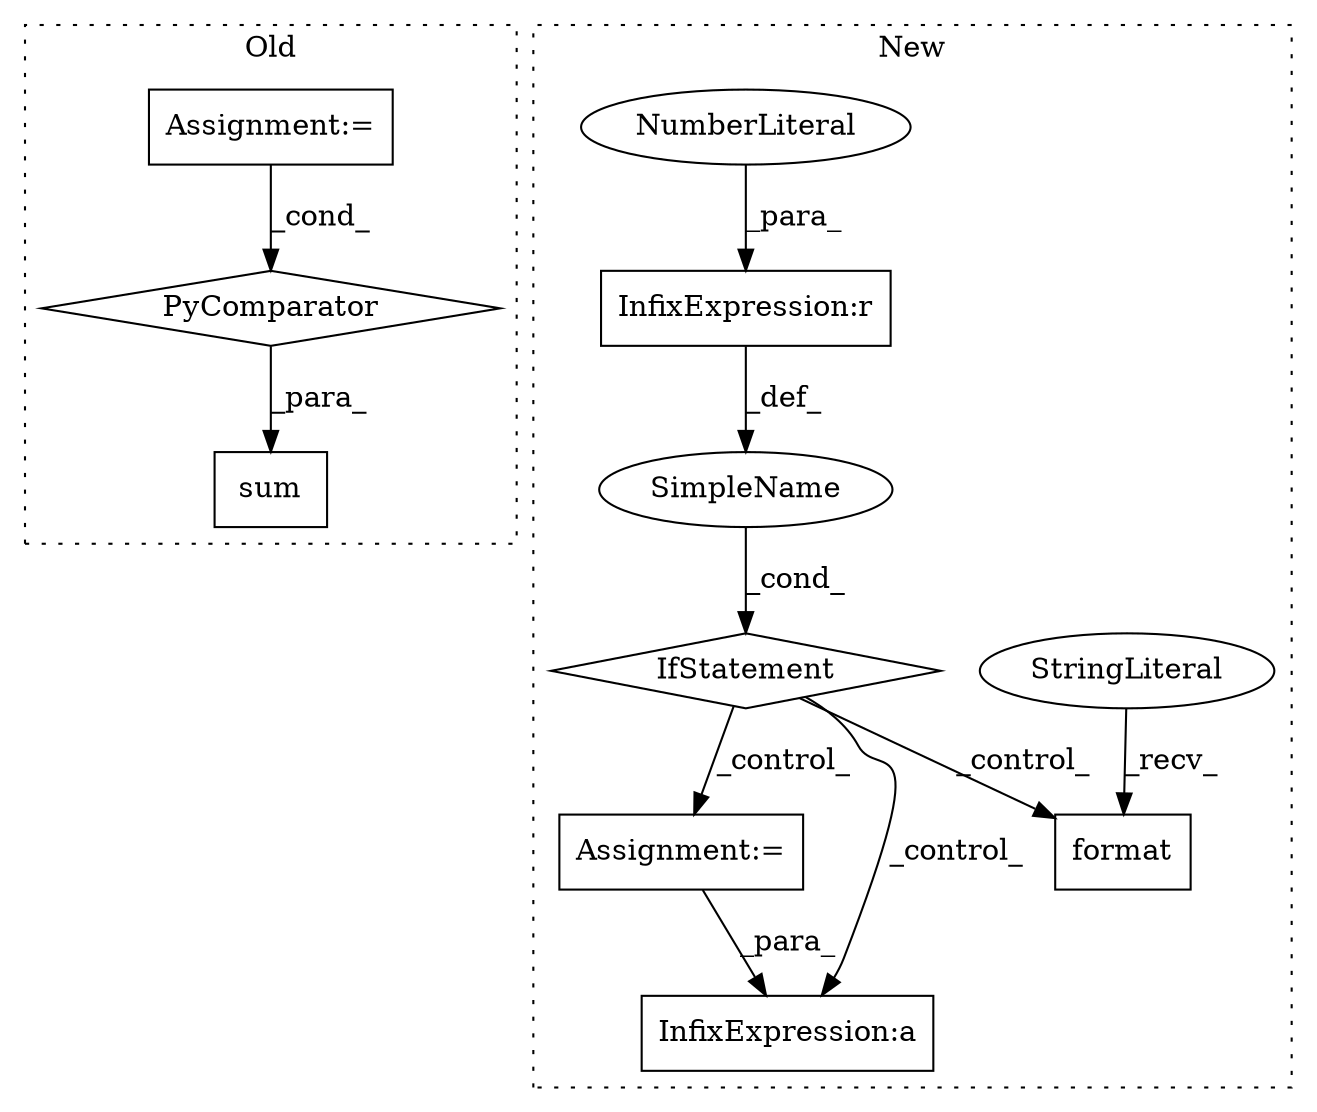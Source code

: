 digraph G {
subgraph cluster0 {
1 [label="sum" a="32" s="7070,7241" l="15,1" shape="box"];
7 [label="Assignment:=" a="7" s="7200" l="27" shape="box"];
8 [label="PyComparator" a="113" s="7200" l="27" shape="diamond"];
label = "Old";
style="dotted";
}
subgraph cluster1 {
2 [label="format" a="32" s="7412,7424" l="7,1" shape="box"];
3 [label="StringLiteral" a="45" s="7382" l="29" shape="ellipse"];
4 [label="IfStatement" a="25" s="7333,7357" l="4,2" shape="diamond"];
5 [label="SimpleName" a="42" s="" l="" shape="ellipse"];
6 [label="Assignment:=" a="7" s="7500" l="1" shape="box"];
9 [label="InfixExpression:r" a="27" s="7352" l="4" shape="box"];
10 [label="NumberLiteral" a="34" s="7356" l="1" shape="ellipse"];
11 [label="InfixExpression:a" a="27" s="7586" l="3" shape="box"];
label = "New";
style="dotted";
}
3 -> 2 [label="_recv_"];
4 -> 6 [label="_control_"];
4 -> 2 [label="_control_"];
4 -> 11 [label="_control_"];
5 -> 4 [label="_cond_"];
6 -> 11 [label="_para_"];
7 -> 8 [label="_cond_"];
8 -> 1 [label="_para_"];
9 -> 5 [label="_def_"];
10 -> 9 [label="_para_"];
}